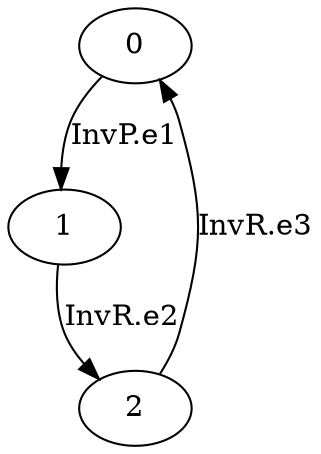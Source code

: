 digraph G {
  0 -> 1 [ label="InvP.e1" ];
  1 -> 2 [ label="InvR.e2" ];
  2 -> 0 [ label="InvR.e3" ];
}
